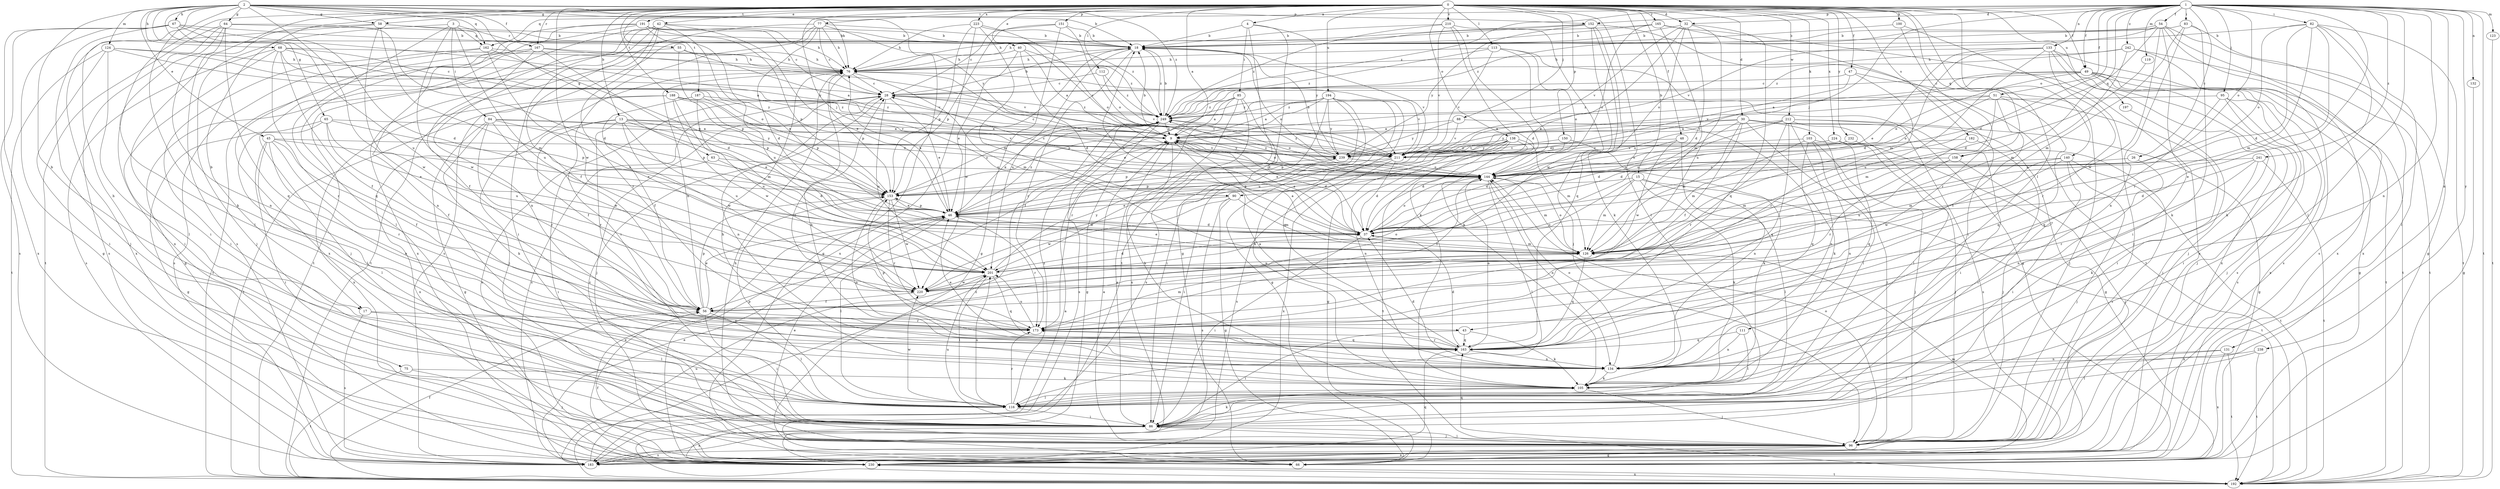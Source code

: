 strict digraph  {
0;
1;
2;
3;
4;
9;
13;
15;
17;
18;
26;
28;
30;
32;
37;
40;
42;
43;
45;
46;
47;
48;
49;
51;
54;
55;
56;
58;
63;
64;
65;
66;
67;
68;
75;
76;
77;
82;
83;
84;
85;
86;
88;
90;
95;
96;
100;
103;
105;
111;
112;
113;
116;
119;
123;
124;
126;
131;
132;
133;
134;
138;
140;
144;
150;
151;
152;
153;
158;
162;
163;
165;
167;
173;
182;
183;
187;
188;
191;
192;
194;
197;
201;
210;
211;
212;
220;
223;
224;
230;
232;
238;
239;
241;
242;
249;
0 -> 4  [label=a];
0 -> 9  [label=a];
0 -> 13  [label=b];
0 -> 15  [label=b];
0 -> 17  [label=b];
0 -> 30  [label=d];
0 -> 32  [label=d];
0 -> 40  [label=e];
0 -> 42  [label=e];
0 -> 47  [label=f];
0 -> 48  [label=f];
0 -> 49  [label=f];
0 -> 58  [label=g];
0 -> 77  [label=i];
0 -> 88  [label=j];
0 -> 90  [label=j];
0 -> 100  [label=k];
0 -> 103  [label=k];
0 -> 111  [label=l];
0 -> 112  [label=l];
0 -> 113  [label=l];
0 -> 116  [label=l];
0 -> 138  [label=o];
0 -> 140  [label=o];
0 -> 150  [label=p];
0 -> 151  [label=p];
0 -> 158  [label=q];
0 -> 165  [label=r];
0 -> 167  [label=r];
0 -> 182  [label=s];
0 -> 183  [label=s];
0 -> 187  [label=t];
0 -> 188  [label=t];
0 -> 191  [label=t];
0 -> 194  [label=u];
0 -> 197  [label=u];
0 -> 210  [label=v];
0 -> 212  [label=w];
0 -> 220  [label=w];
0 -> 223  [label=x];
0 -> 224  [label=x];
0 -> 230  [label=x];
0 -> 232  [label=y];
1 -> 26  [label=c];
1 -> 32  [label=d];
1 -> 37  [label=d];
1 -> 43  [label=e];
1 -> 49  [label=f];
1 -> 51  [label=f];
1 -> 54  [label=f];
1 -> 82  [label=i];
1 -> 83  [label=i];
1 -> 90  [label=j];
1 -> 95  [label=j];
1 -> 116  [label=l];
1 -> 119  [label=m];
1 -> 123  [label=m];
1 -> 131  [label=n];
1 -> 132  [label=n];
1 -> 133  [label=n];
1 -> 134  [label=n];
1 -> 144  [label=o];
1 -> 152  [label=p];
1 -> 158  [label=q];
1 -> 162  [label=q];
1 -> 192  [label=t];
1 -> 238  [label=y];
1 -> 241  [label=z];
1 -> 242  [label=z];
1 -> 249  [label=z];
2 -> 17  [label=b];
2 -> 18  [label=b];
2 -> 43  [label=e];
2 -> 45  [label=e];
2 -> 55  [label=f];
2 -> 58  [label=g];
2 -> 63  [label=g];
2 -> 64  [label=g];
2 -> 65  [label=g];
2 -> 67  [label=h];
2 -> 68  [label=h];
2 -> 75  [label=h];
2 -> 76  [label=h];
2 -> 105  [label=k];
2 -> 124  [label=m];
2 -> 152  [label=p];
2 -> 162  [label=q];
2 -> 201  [label=u];
2 -> 239  [label=y];
2 -> 249  [label=z];
3 -> 84  [label=i];
3 -> 96  [label=j];
3 -> 162  [label=q];
3 -> 163  [label=q];
3 -> 167  [label=r];
3 -> 201  [label=u];
3 -> 220  [label=w];
4 -> 18  [label=b];
4 -> 66  [label=g];
4 -> 85  [label=i];
4 -> 192  [label=t];
4 -> 239  [label=y];
9 -> 18  [label=b];
9 -> 28  [label=c];
9 -> 37  [label=d];
9 -> 105  [label=k];
9 -> 144  [label=o];
9 -> 239  [label=y];
13 -> 9  [label=a];
13 -> 46  [label=e];
13 -> 56  [label=f];
13 -> 173  [label=r];
13 -> 201  [label=u];
13 -> 211  [label=v];
13 -> 220  [label=w];
13 -> 230  [label=x];
13 -> 239  [label=y];
15 -> 105  [label=k];
15 -> 116  [label=l];
15 -> 126  [label=m];
15 -> 153  [label=p];
15 -> 192  [label=t];
15 -> 201  [label=u];
17 -> 116  [label=l];
17 -> 173  [label=r];
17 -> 183  [label=s];
18 -> 76  [label=h];
18 -> 144  [label=o];
18 -> 173  [label=r];
18 -> 201  [label=u];
18 -> 211  [label=v];
18 -> 220  [label=w];
18 -> 249  [label=z];
26 -> 134  [label=n];
26 -> 144  [label=o];
28 -> 18  [label=b];
28 -> 46  [label=e];
28 -> 96  [label=j];
28 -> 134  [label=n];
28 -> 183  [label=s];
28 -> 201  [label=u];
28 -> 211  [label=v];
28 -> 249  [label=z];
30 -> 9  [label=a];
30 -> 37  [label=d];
30 -> 56  [label=f];
30 -> 66  [label=g];
30 -> 96  [label=j];
30 -> 116  [label=l];
30 -> 126  [label=m];
30 -> 183  [label=s];
30 -> 239  [label=y];
32 -> 18  [label=b];
32 -> 37  [label=d];
32 -> 46  [label=e];
32 -> 144  [label=o];
32 -> 163  [label=q];
32 -> 201  [label=u];
32 -> 211  [label=v];
37 -> 9  [label=a];
37 -> 18  [label=b];
37 -> 86  [label=i];
37 -> 126  [label=m];
37 -> 144  [label=o];
40 -> 9  [label=a];
40 -> 37  [label=d];
40 -> 46  [label=e];
40 -> 76  [label=h];
40 -> 249  [label=z];
42 -> 18  [label=b];
42 -> 46  [label=e];
42 -> 56  [label=f];
42 -> 86  [label=i];
42 -> 134  [label=n];
42 -> 173  [label=r];
42 -> 192  [label=t];
42 -> 201  [label=u];
42 -> 230  [label=x];
43 -> 86  [label=i];
43 -> 105  [label=k];
43 -> 163  [label=q];
45 -> 46  [label=e];
45 -> 56  [label=f];
45 -> 86  [label=i];
45 -> 116  [label=l];
45 -> 134  [label=n];
45 -> 173  [label=r];
45 -> 211  [label=v];
46 -> 37  [label=d];
46 -> 76  [label=h];
46 -> 116  [label=l];
46 -> 153  [label=p];
46 -> 173  [label=r];
46 -> 249  [label=z];
47 -> 28  [label=c];
47 -> 46  [label=e];
47 -> 96  [label=j];
47 -> 173  [label=r];
48 -> 37  [label=d];
48 -> 134  [label=n];
48 -> 220  [label=w];
48 -> 239  [label=y];
49 -> 9  [label=a];
49 -> 28  [label=c];
49 -> 66  [label=g];
49 -> 96  [label=j];
49 -> 144  [label=o];
49 -> 183  [label=s];
49 -> 192  [label=t];
49 -> 211  [label=v];
49 -> 230  [label=x];
51 -> 56  [label=f];
51 -> 86  [label=i];
51 -> 126  [label=m];
51 -> 144  [label=o];
51 -> 163  [label=q];
51 -> 211  [label=v];
51 -> 249  [label=z];
54 -> 18  [label=b];
54 -> 66  [label=g];
54 -> 86  [label=i];
54 -> 126  [label=m];
54 -> 183  [label=s];
54 -> 211  [label=v];
54 -> 220  [label=w];
54 -> 230  [label=x];
54 -> 249  [label=z];
55 -> 9  [label=a];
55 -> 66  [label=g];
55 -> 76  [label=h];
55 -> 153  [label=p];
56 -> 46  [label=e];
56 -> 76  [label=h];
56 -> 86  [label=i];
56 -> 116  [label=l];
56 -> 153  [label=p];
56 -> 173  [label=r];
58 -> 18  [label=b];
58 -> 86  [label=i];
58 -> 126  [label=m];
58 -> 211  [label=v];
58 -> 220  [label=w];
58 -> 230  [label=x];
63 -> 37  [label=d];
63 -> 86  [label=i];
63 -> 144  [label=o];
64 -> 18  [label=b];
64 -> 37  [label=d];
64 -> 116  [label=l];
64 -> 134  [label=n];
64 -> 163  [label=q];
64 -> 183  [label=s];
64 -> 192  [label=t];
65 -> 9  [label=a];
65 -> 56  [label=f];
65 -> 66  [label=g];
65 -> 116  [label=l];
65 -> 153  [label=p];
65 -> 201  [label=u];
66 -> 28  [label=c];
66 -> 56  [label=f];
67 -> 18  [label=b];
67 -> 37  [label=d];
67 -> 66  [label=g];
67 -> 96  [label=j];
67 -> 183  [label=s];
67 -> 230  [label=x];
67 -> 239  [label=y];
67 -> 249  [label=z];
68 -> 9  [label=a];
68 -> 28  [label=c];
68 -> 56  [label=f];
68 -> 76  [label=h];
68 -> 86  [label=i];
68 -> 173  [label=r];
68 -> 183  [label=s];
68 -> 211  [label=v];
75 -> 96  [label=j];
75 -> 105  [label=k];
75 -> 192  [label=t];
76 -> 28  [label=c];
76 -> 96  [label=j];
76 -> 126  [label=m];
76 -> 153  [label=p];
76 -> 211  [label=v];
77 -> 18  [label=b];
77 -> 28  [label=c];
77 -> 37  [label=d];
77 -> 66  [label=g];
77 -> 76  [label=h];
77 -> 86  [label=i];
77 -> 183  [label=s];
77 -> 192  [label=t];
82 -> 18  [label=b];
82 -> 37  [label=d];
82 -> 105  [label=k];
82 -> 116  [label=l];
82 -> 126  [label=m];
82 -> 144  [label=o];
82 -> 173  [label=r];
82 -> 192  [label=t];
83 -> 18  [label=b];
83 -> 105  [label=k];
83 -> 126  [label=m];
83 -> 134  [label=n];
83 -> 230  [label=x];
84 -> 9  [label=a];
84 -> 66  [label=g];
84 -> 105  [label=k];
84 -> 144  [label=o];
84 -> 153  [label=p];
84 -> 173  [label=r];
84 -> 220  [label=w];
85 -> 9  [label=a];
85 -> 37  [label=d];
85 -> 56  [label=f];
85 -> 173  [label=r];
85 -> 183  [label=s];
85 -> 230  [label=x];
85 -> 249  [label=z];
86 -> 9  [label=a];
86 -> 96  [label=j];
86 -> 105  [label=k];
86 -> 201  [label=u];
86 -> 230  [label=x];
88 -> 9  [label=a];
88 -> 105  [label=k];
88 -> 211  [label=v];
88 -> 239  [label=y];
90 -> 46  [label=e];
90 -> 66  [label=g];
90 -> 126  [label=m];
90 -> 183  [label=s];
90 -> 220  [label=w];
95 -> 86  [label=i];
95 -> 96  [label=j];
95 -> 163  [label=q];
95 -> 183  [label=s];
95 -> 249  [label=z];
96 -> 9  [label=a];
96 -> 46  [label=e];
96 -> 66  [label=g];
96 -> 76  [label=h];
96 -> 86  [label=i];
96 -> 144  [label=o];
96 -> 163  [label=q];
96 -> 183  [label=s];
96 -> 230  [label=x];
100 -> 18  [label=b];
100 -> 96  [label=j];
100 -> 173  [label=r];
103 -> 96  [label=j];
103 -> 126  [label=m];
103 -> 134  [label=n];
103 -> 163  [label=q];
103 -> 183  [label=s];
103 -> 239  [label=y];
105 -> 76  [label=h];
105 -> 96  [label=j];
105 -> 116  [label=l];
111 -> 116  [label=l];
111 -> 134  [label=n];
111 -> 163  [label=q];
112 -> 28  [label=c];
112 -> 211  [label=v];
112 -> 249  [label=z];
113 -> 66  [label=g];
113 -> 76  [label=h];
113 -> 105  [label=k];
113 -> 144  [label=o];
113 -> 211  [label=v];
113 -> 249  [label=z];
116 -> 86  [label=i];
116 -> 153  [label=p];
116 -> 173  [label=r];
116 -> 201  [label=u];
116 -> 220  [label=w];
116 -> 249  [label=z];
119 -> 37  [label=d];
123 -> 192  [label=t];
124 -> 76  [label=h];
124 -> 86  [label=i];
124 -> 116  [label=l];
124 -> 144  [label=o];
124 -> 192  [label=t];
124 -> 239  [label=y];
126 -> 9  [label=a];
126 -> 46  [label=e];
126 -> 144  [label=o];
126 -> 163  [label=q];
126 -> 201  [label=u];
131 -> 116  [label=l];
131 -> 134  [label=n];
131 -> 192  [label=t];
131 -> 230  [label=x];
132 -> 66  [label=g];
133 -> 37  [label=d];
133 -> 46  [label=e];
133 -> 76  [label=h];
133 -> 96  [label=j];
133 -> 173  [label=r];
133 -> 192  [label=t];
133 -> 201  [label=u];
133 -> 230  [label=x];
134 -> 37  [label=d];
134 -> 76  [label=h];
134 -> 105  [label=k];
134 -> 144  [label=o];
138 -> 46  [label=e];
138 -> 66  [label=g];
138 -> 126  [label=m];
138 -> 134  [label=n];
138 -> 153  [label=p];
138 -> 183  [label=s];
138 -> 192  [label=t];
138 -> 211  [label=v];
138 -> 239  [label=y];
140 -> 86  [label=i];
140 -> 96  [label=j];
140 -> 126  [label=m];
140 -> 144  [label=o];
140 -> 192  [label=t];
140 -> 220  [label=w];
144 -> 28  [label=c];
144 -> 56  [label=f];
144 -> 76  [label=h];
144 -> 116  [label=l];
144 -> 126  [label=m];
144 -> 134  [label=n];
144 -> 153  [label=p];
144 -> 249  [label=z];
150 -> 37  [label=d];
150 -> 105  [label=k];
150 -> 211  [label=v];
151 -> 18  [label=b];
151 -> 28  [label=c];
151 -> 66  [label=g];
151 -> 144  [label=o];
151 -> 153  [label=p];
152 -> 18  [label=b];
152 -> 76  [label=h];
152 -> 105  [label=k];
152 -> 163  [label=q];
152 -> 192  [label=t];
152 -> 220  [label=w];
152 -> 239  [label=y];
153 -> 46  [label=e];
153 -> 134  [label=n];
153 -> 173  [label=r];
153 -> 220  [label=w];
153 -> 249  [label=z];
158 -> 96  [label=j];
158 -> 126  [label=m];
158 -> 144  [label=o];
158 -> 201  [label=u];
162 -> 76  [label=h];
162 -> 86  [label=i];
162 -> 153  [label=p];
162 -> 183  [label=s];
162 -> 201  [label=u];
163 -> 9  [label=a];
163 -> 37  [label=d];
163 -> 46  [label=e];
163 -> 134  [label=n];
163 -> 144  [label=o];
163 -> 153  [label=p];
163 -> 173  [label=r];
165 -> 18  [label=b];
165 -> 76  [label=h];
165 -> 86  [label=i];
165 -> 126  [label=m];
165 -> 144  [label=o];
165 -> 230  [label=x];
167 -> 37  [label=d];
167 -> 56  [label=f];
167 -> 76  [label=h];
167 -> 96  [label=j];
167 -> 192  [label=t];
167 -> 211  [label=v];
173 -> 28  [label=c];
173 -> 126  [label=m];
173 -> 163  [label=q];
173 -> 201  [label=u];
182 -> 86  [label=i];
182 -> 173  [label=r];
182 -> 211  [label=v];
183 -> 46  [label=e];
183 -> 201  [label=u];
183 -> 249  [label=z];
187 -> 56  [label=f];
187 -> 126  [label=m];
187 -> 153  [label=p];
187 -> 249  [label=z];
188 -> 153  [label=p];
188 -> 192  [label=t];
188 -> 201  [label=u];
188 -> 211  [label=v];
188 -> 220  [label=w];
188 -> 230  [label=x];
188 -> 249  [label=z];
191 -> 18  [label=b];
191 -> 28  [label=c];
191 -> 46  [label=e];
191 -> 76  [label=h];
191 -> 116  [label=l];
191 -> 134  [label=n];
191 -> 153  [label=p];
191 -> 230  [label=x];
192 -> 9  [label=a];
192 -> 56  [label=f];
192 -> 230  [label=x];
194 -> 9  [label=a];
194 -> 46  [label=e];
194 -> 66  [label=g];
194 -> 86  [label=i];
194 -> 105  [label=k];
194 -> 153  [label=p];
194 -> 163  [label=q];
194 -> 201  [label=u];
194 -> 239  [label=y];
194 -> 249  [label=z];
197 -> 96  [label=j];
201 -> 37  [label=d];
201 -> 116  [label=l];
201 -> 163  [label=q];
201 -> 220  [label=w];
201 -> 239  [label=y];
210 -> 18  [label=b];
210 -> 37  [label=d];
210 -> 96  [label=j];
210 -> 105  [label=k];
210 -> 211  [label=v];
210 -> 249  [label=z];
211 -> 37  [label=d];
211 -> 153  [label=p];
211 -> 220  [label=w];
211 -> 230  [label=x];
212 -> 9  [label=a];
212 -> 37  [label=d];
212 -> 66  [label=g];
212 -> 86  [label=i];
212 -> 116  [label=l];
212 -> 134  [label=n];
212 -> 144  [label=o];
212 -> 163  [label=q];
212 -> 173  [label=r];
220 -> 56  [label=f];
220 -> 144  [label=o];
223 -> 18  [label=b];
223 -> 76  [label=h];
223 -> 126  [label=m];
223 -> 144  [label=o];
223 -> 153  [label=p];
223 -> 230  [label=x];
224 -> 96  [label=j];
224 -> 163  [label=q];
224 -> 239  [label=y];
230 -> 28  [label=c];
230 -> 46  [label=e];
230 -> 126  [label=m];
230 -> 163  [label=q];
230 -> 192  [label=t];
232 -> 96  [label=j];
232 -> 144  [label=o];
232 -> 211  [label=v];
238 -> 116  [label=l];
238 -> 134  [label=n];
238 -> 192  [label=t];
239 -> 18  [label=b];
239 -> 86  [label=i];
239 -> 144  [label=o];
239 -> 249  [label=z];
241 -> 37  [label=d];
241 -> 105  [label=k];
241 -> 144  [label=o];
241 -> 173  [label=r];
241 -> 192  [label=t];
242 -> 76  [label=h];
242 -> 126  [label=m];
242 -> 183  [label=s];
242 -> 192  [label=t];
242 -> 249  [label=z];
249 -> 9  [label=a];
249 -> 18  [label=b];
249 -> 46  [label=e];
249 -> 66  [label=g];
249 -> 144  [label=o];
249 -> 183  [label=s];
}
